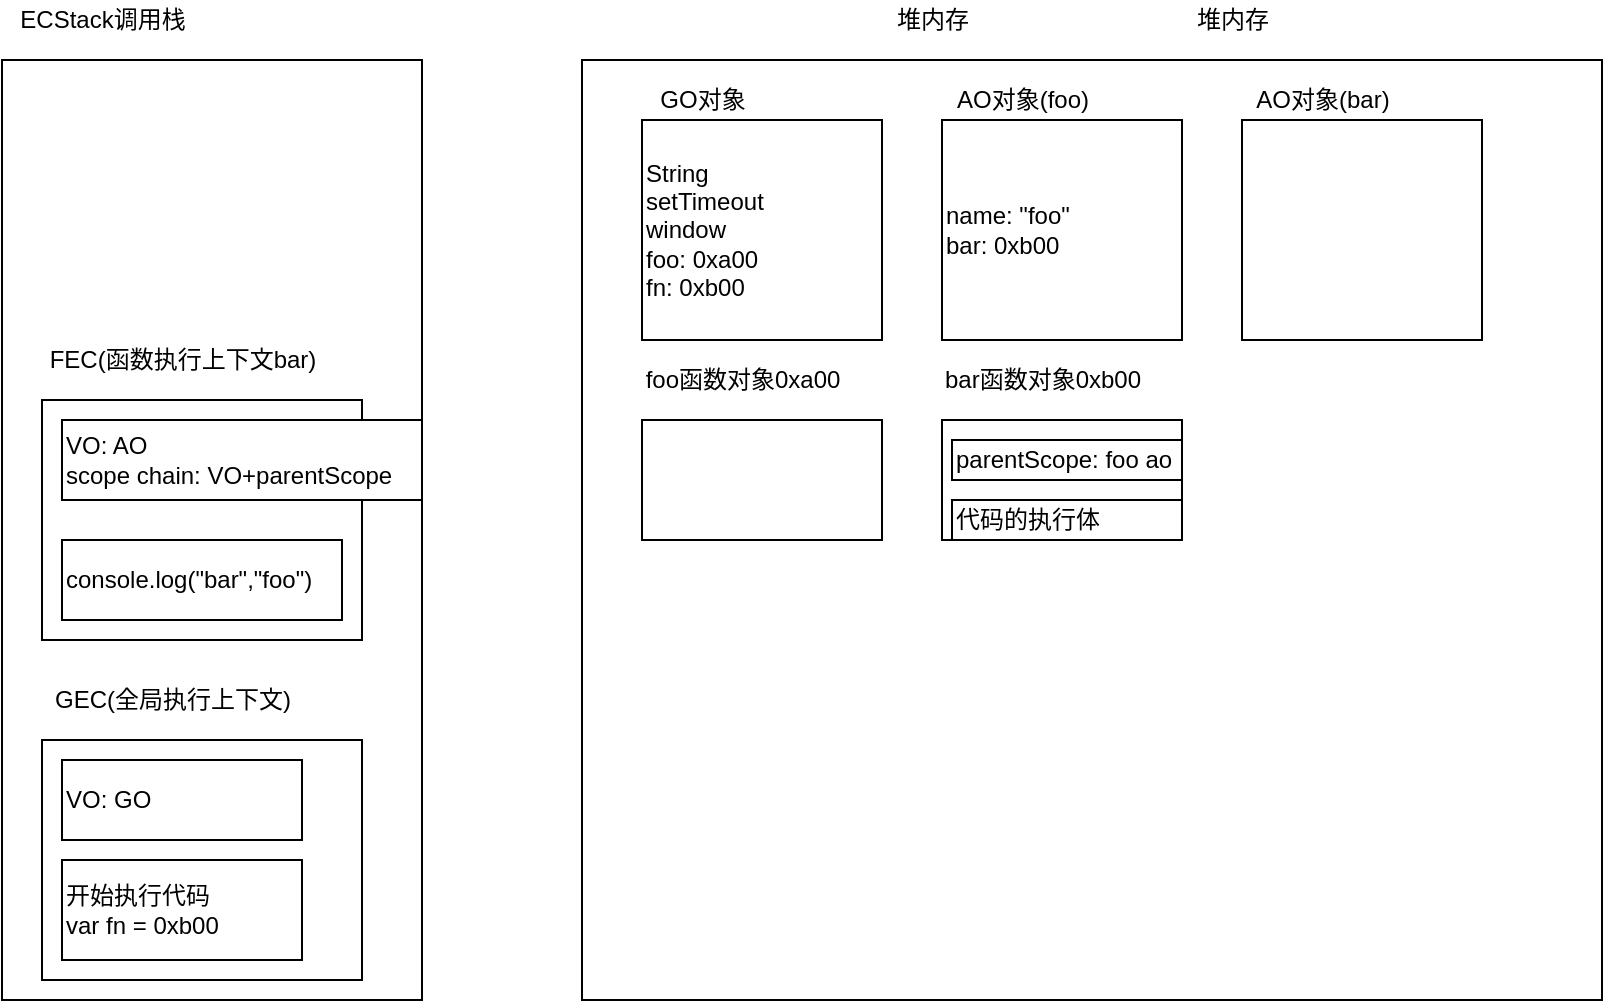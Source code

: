 <mxfile>
    <diagram id="Muk35M1s3Lf1WXlXDoJJ" name="Page-1">
        <mxGraphModel dx="1058" dy="587" grid="1" gridSize="10" guides="1" tooltips="1" connect="1" arrows="1" fold="1" page="1" pageScale="1" pageWidth="1654" pageHeight="2336" math="0" shadow="0">
            <root>
                <mxCell id="0"/>
                <mxCell id="1" parent="0"/>
                <mxCell id="2" value="" style="rounded=0;whiteSpace=wrap;html=1;" parent="1" vertex="1">
                    <mxGeometry x="230" y="100" width="210" height="470" as="geometry"/>
                </mxCell>
                <mxCell id="3" value="ECStack调用栈" style="text;html=1;align=center;verticalAlign=middle;resizable=0;points=[];autosize=1;strokeColor=none;" parent="1" vertex="1">
                    <mxGeometry x="230" y="70" width="100" height="20" as="geometry"/>
                </mxCell>
                <mxCell id="4" value="" style="rounded=0;whiteSpace=wrap;html=1;" parent="1" vertex="1">
                    <mxGeometry x="520" y="100" width="510" height="470" as="geometry"/>
                </mxCell>
                <mxCell id="5" value="堆内存" style="text;html=1;align=center;verticalAlign=middle;resizable=0;points=[];autosize=1;strokeColor=none;" parent="1" vertex="1">
                    <mxGeometry x="670" y="70" width="50" height="20" as="geometry"/>
                </mxCell>
                <mxCell id="6" value="String&lt;br&gt;setTimeout&lt;br&gt;window&lt;br&gt;foo: 0xa00&lt;br&gt;fn: 0xb00" style="rounded=0;whiteSpace=wrap;html=1;align=left;" parent="1" vertex="1">
                    <mxGeometry x="550" y="130" width="120" height="110" as="geometry"/>
                </mxCell>
                <mxCell id="7" value="GO对象" style="text;html=1;align=center;verticalAlign=middle;resizable=0;points=[];autosize=1;strokeColor=none;" parent="1" vertex="1">
                    <mxGeometry x="550" y="110" width="60" height="20" as="geometry"/>
                </mxCell>
                <mxCell id="8" value="" style="rounded=0;whiteSpace=wrap;html=1;align=left;" parent="1" vertex="1">
                    <mxGeometry x="250" y="440" width="160" height="120" as="geometry"/>
                </mxCell>
                <mxCell id="9" value="GEC(全局执行上下文)" style="text;html=1;align=center;verticalAlign=middle;resizable=0;points=[];autosize=1;strokeColor=none;" parent="1" vertex="1">
                    <mxGeometry x="250" y="410" width="130" height="20" as="geometry"/>
                </mxCell>
                <mxCell id="12" value="VO: GO" style="rounded=0;whiteSpace=wrap;html=1;align=left;" parent="1" vertex="1">
                    <mxGeometry x="260" y="450" width="120" height="40" as="geometry"/>
                </mxCell>
                <mxCell id="13" value="开始执行代码&lt;br&gt;var fn = 0xb00" style="rounded=0;whiteSpace=wrap;html=1;align=left;" parent="1" vertex="1">
                    <mxGeometry x="260" y="500" width="120" height="50" as="geometry"/>
                </mxCell>
                <mxCell id="19" value="" style="rounded=0;whiteSpace=wrap;html=1;align=left;" parent="1" vertex="1">
                    <mxGeometry x="550" y="280" width="120" height="60" as="geometry"/>
                </mxCell>
                <mxCell id="20" value="foo函数对象0xa00" style="text;html=1;align=center;verticalAlign=middle;resizable=0;points=[];autosize=1;strokeColor=none;" parent="1" vertex="1">
                    <mxGeometry x="545" y="250" width="110" height="20" as="geometry"/>
                </mxCell>
                <mxCell id="31" value="name: &quot;foo&quot;&lt;br&gt;bar: 0xb00" style="rounded=0;whiteSpace=wrap;html=1;align=left;" vertex="1" parent="1">
                    <mxGeometry x="700" y="130" width="120" height="110" as="geometry"/>
                </mxCell>
                <mxCell id="32" value="AO对象(foo)" style="text;html=1;align=center;verticalAlign=middle;resizable=0;points=[];autosize=1;strokeColor=none;" vertex="1" parent="1">
                    <mxGeometry x="700" y="110" width="80" height="20" as="geometry"/>
                </mxCell>
                <mxCell id="33" value="" style="rounded=0;whiteSpace=wrap;html=1;align=left;" vertex="1" parent="1">
                    <mxGeometry x="700" y="280" width="120" height="60" as="geometry"/>
                </mxCell>
                <mxCell id="34" value="bar函数对象0xb00" style="text;html=1;align=center;verticalAlign=middle;resizable=0;points=[];autosize=1;strokeColor=none;" vertex="1" parent="1">
                    <mxGeometry x="695" y="250" width="110" height="20" as="geometry"/>
                </mxCell>
                <mxCell id="37" value="" style="rounded=0;whiteSpace=wrap;html=1;align=left;" vertex="1" parent="1">
                    <mxGeometry x="250" y="270" width="160" height="120" as="geometry"/>
                </mxCell>
                <mxCell id="38" value="FEC(函数执行上下文bar)" style="text;html=1;align=center;verticalAlign=middle;resizable=0;points=[];autosize=1;strokeColor=none;" vertex="1" parent="1">
                    <mxGeometry x="245" y="240" width="150" height="20" as="geometry"/>
                </mxCell>
                <mxCell id="40" value="堆内存" style="text;html=1;align=center;verticalAlign=middle;resizable=0;points=[];autosize=1;strokeColor=none;" vertex="1" parent="1">
                    <mxGeometry x="820" y="70" width="50" height="20" as="geometry"/>
                </mxCell>
                <mxCell id="41" value="" style="rounded=0;whiteSpace=wrap;html=1;align=left;" vertex="1" parent="1">
                    <mxGeometry x="850" y="130" width="120" height="110" as="geometry"/>
                </mxCell>
                <mxCell id="42" value="AO对象(bar)" style="text;html=1;align=center;verticalAlign=middle;resizable=0;points=[];autosize=1;strokeColor=none;" vertex="1" parent="1">
                    <mxGeometry x="850" y="110" width="80" height="20" as="geometry"/>
                </mxCell>
                <mxCell id="43" value="VO: AO&lt;br&gt;scope chain: VO+parentScope" style="rounded=0;whiteSpace=wrap;html=1;align=left;" vertex="1" parent="1">
                    <mxGeometry x="260" y="280" width="180" height="40" as="geometry"/>
                </mxCell>
                <mxCell id="44" value="console.log(&quot;bar&quot;,&quot;foo&quot;)" style="rounded=0;whiteSpace=wrap;html=1;align=left;" vertex="1" parent="1">
                    <mxGeometry x="260" y="340" width="140" height="40" as="geometry"/>
                </mxCell>
                <mxCell id="45" value="parentScope: foo ao" style="rounded=0;whiteSpace=wrap;html=1;align=left;" vertex="1" parent="1">
                    <mxGeometry x="705" y="290" width="115" height="20" as="geometry"/>
                </mxCell>
                <mxCell id="46" value="代码的执行体" style="rounded=0;whiteSpace=wrap;html=1;align=left;" vertex="1" parent="1">
                    <mxGeometry x="705" y="320" width="115" height="20" as="geometry"/>
                </mxCell>
            </root>
        </mxGraphModel>
    </diagram>
</mxfile>